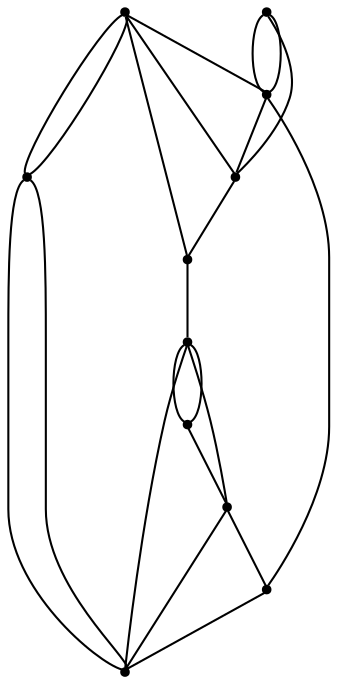 graph {
  node [shape=point,comment="{\"directed\":false,\"doi\":\"10.1007/978-3-031-22203-0_26\",\"figure\":\"2 (1)\"}"]

  v0 [pos="755.0577741233827,461.5055987816094"]
  v1 [pos="821.7350627993796,528.1820702833983"]
  v2 [pos="571.6952302643916,411.4982451552678"]
  v3 [pos="621.7042300831768,461.5055987816094"]
  v4 [pos="521.6872717059463,361.49089152892617"]
  v5 [pos="321.655405677956,294.8144200271373"]
  v6 [pos="388.3326943539528,361.49089152892617"]
  v7 [pos="688.380485447386,528.1820702833983"]
  v8 [pos="555.0259080953924,528.1820702833983"]
  v9 [pos="588.3645524333908,294.8144200271373"]
  v10 [pos="455.0099830299495,294.8144200271373"]

  v0 -- v1 [id="-1",pos="755.0577741233827,461.5055987816094 799.5107200487092,461.5055987816094 821.7350627993795,483.7297327459203 821.7350627993796,528.1820702833983"]
  v2 -- v3 [id="-3",pos="571.6952302643916,411.4982451552678 571.6952302643916,444.8364809061622 588.3645524333908,461.5055987816094 621.7042300831768,461.5055987816094"]
  v4 -- v2 [id="-4",pos="521.6872717059463,361.49089152892617 521.6872637573941,394.82912727982057 538.3565859263933,411.4982451552678 571.6952302643916,411.4982451552678"]
  v5 -- v6 [id="-5",pos="321.655405677956,294.8144200271373 321.65539772940383,339.26701191516884 343.87977227428297,361.49089152892617 388.3326943539528,361.49089152892617"]
  v7 -- v8 [id="-6",pos="688.380485447386,528.1820702833983 555.0259080953924,528.1820702833983 555.0259080953924,528.1820702833983 555.0259080953924,528.1820702833983"]
  v1 -- v7 [id="-7",pos="821.7350627993796,528.1820702833983 688.380485447386,528.1820702833983 688.380485447386,528.1820702833983 688.380485447386,528.1820702833983"]
  v0 -- v1 [id="-10",pos="755.0577741233827,461.5055987816094 821.7350627993796,528.1820702833983 821.7350627993796,528.1820702833983 821.7350627993796,528.1820702833983"]
  v7 -- v0 [id="-11",pos="688.380485447386,528.1820702833983 755.0577741233827,461.5055987816094 755.0577741233827,461.5055987816094 755.0577741233827,461.5055987816094"]
  v5 -- v6 [id="-12",pos="321.655405677956,294.8144200271373 388.3326943539528,361.49089152892617 388.3326943539528,361.49089152892617 388.3326943539528,361.49089152892617"]
  v5 -- v10 [id="-13",pos="321.655405677956,294.8144200271373 455.0099830299495,294.8144200271373 455.0099830299495,294.8144200271373 455.0099830299495,294.8144200271373"]
  v10 -- v9 [id="-14",pos="455.0099830299495,294.8144200271373 588.3645524333908,294.8144200271373 588.3645524333908,294.8144200271373 588.3645524333908,294.8144200271373"]
  v3 -- v0 [id="-16",pos="621.7042300831768,461.5055987816094 755.0577741233827,461.5055987816094 755.0577741233827,461.5055987816094 755.0577741233827,461.5055987816094"]
  v3 -- v7 [id="-18",pos="621.7042300831768,461.5055987816094 688.380485447386,528.1820702833983 688.380485447386,528.1820702833983 688.380485447386,528.1820702833983"]
  v9 -- v0 [id="-20",pos="588.3645524333908,294.8144200271373 755.0577741233827,461.5055987816094 755.0577741233827,461.5055987816094 755.0577741233827,461.5055987816094"]
  v8 -- v3 [id="-22",pos="555.0259080953924,528.1820702833983 621.7042300831768,461.5055987816094 621.7042300831768,461.5055987816094 621.7042300831768,461.5055987816094"]
  v4 -- v9 [id="-27",pos="521.6872717059463,361.49089152892617 588.3645524333908,294.8144200271373 588.3645524333908,294.8144200271373 588.3645524333908,294.8144200271373"]
  v4 -- v6 [id="-28",pos="521.6872717059463,361.49089152892617 388.3326943539528,361.49089152892617 388.3326943539528,361.49089152892617 388.3326943539528,361.49089152892617"]
  v4 -- v10 [id="-30",pos="521.6872717059463,361.49089152892617 455.0099830299495,294.8144200271373 455.0099830299495,294.8144200271373 455.0099830299495,294.8144200271373"]
  v2 -- v3 [id="-31",pos="571.6952302643916,411.4982451552678 621.7042300831768,461.5055987816094 621.7042300831768,461.5055987816094 621.7042300831768,461.5055987816094"]
  v4 -- v2 [id="-32",pos="521.6872717059463,361.49089152892617 571.6952302643916,411.4982451552678 571.6952302643916,411.4982451552678 571.6952302643916,411.4982451552678"]
  v6 -- v10 [id="-34",pos="388.3326943539528,361.49089152892617 455.0099830299495,294.8144200271373 455.0099830299495,294.8144200271373 455.0099830299495,294.8144200271373"]
  v6 -- v8 [id="-35",pos="388.3326943539528,361.49089152892617 555.0259080953924,528.1820702833983 555.0259080953924,528.1820702833983 555.0259080953924,528.1820702833983"]
}
